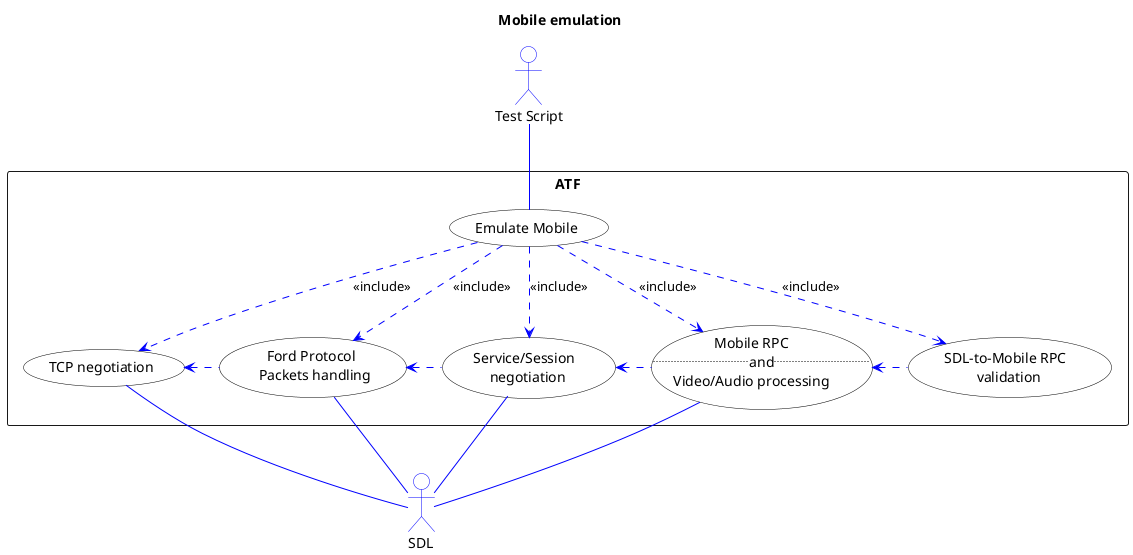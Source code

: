 @startuml
/'
It is a source file for ATF SAD diagram.
For further information, please, follow http://plantuml.com/
'/

skinparam shadowing false
skinparam actorBackgroundColor white
skinparam actorBorderColor blue
skinparam usecase {
	BackgroundColor white
	BorderColor black
	
	ArrowColor blue
	ActorBorderColor blue
}
'---------------------------
title Mobile emulation

actor "Test Script" as :script:
actor :SDL:
rectangle ATF {
    usecase (Emulate Mobile)                     as (e_mob)
    usecase (TCP negotiation)                    as (negotiation)
    usecase (Ford Protocol \n Packets handling)  as (protocol)
    usecase (Service/Session \n negotiation)     as (service)
    usecase processing as "Mobile RPC
    ..and..
    Video/Audio processing"
    usecase (SDL-to-Mobile RPC \n validation)    as (validation)
}

:script: -- (e_mob)

(e_mob) ..> (negotiation): <<include>>
(e_mob) ..> (protocol) : <<include>>
(e_mob) ..> (service) : <<include>>
(e_mob) ..> (processing) : <<include>>
(e_mob) ..> (validation) : <<include>>

(negotiation) <. (protocol) 
(protocol)    <. (service) 
(service)     <. (processing) 
(processing)  <. (validation) 

:SDL: -up- (negotiation)
:SDL: -up- (protocol)
:SDL: -up- (service)
:SDL: -up- (processing)

@enduml